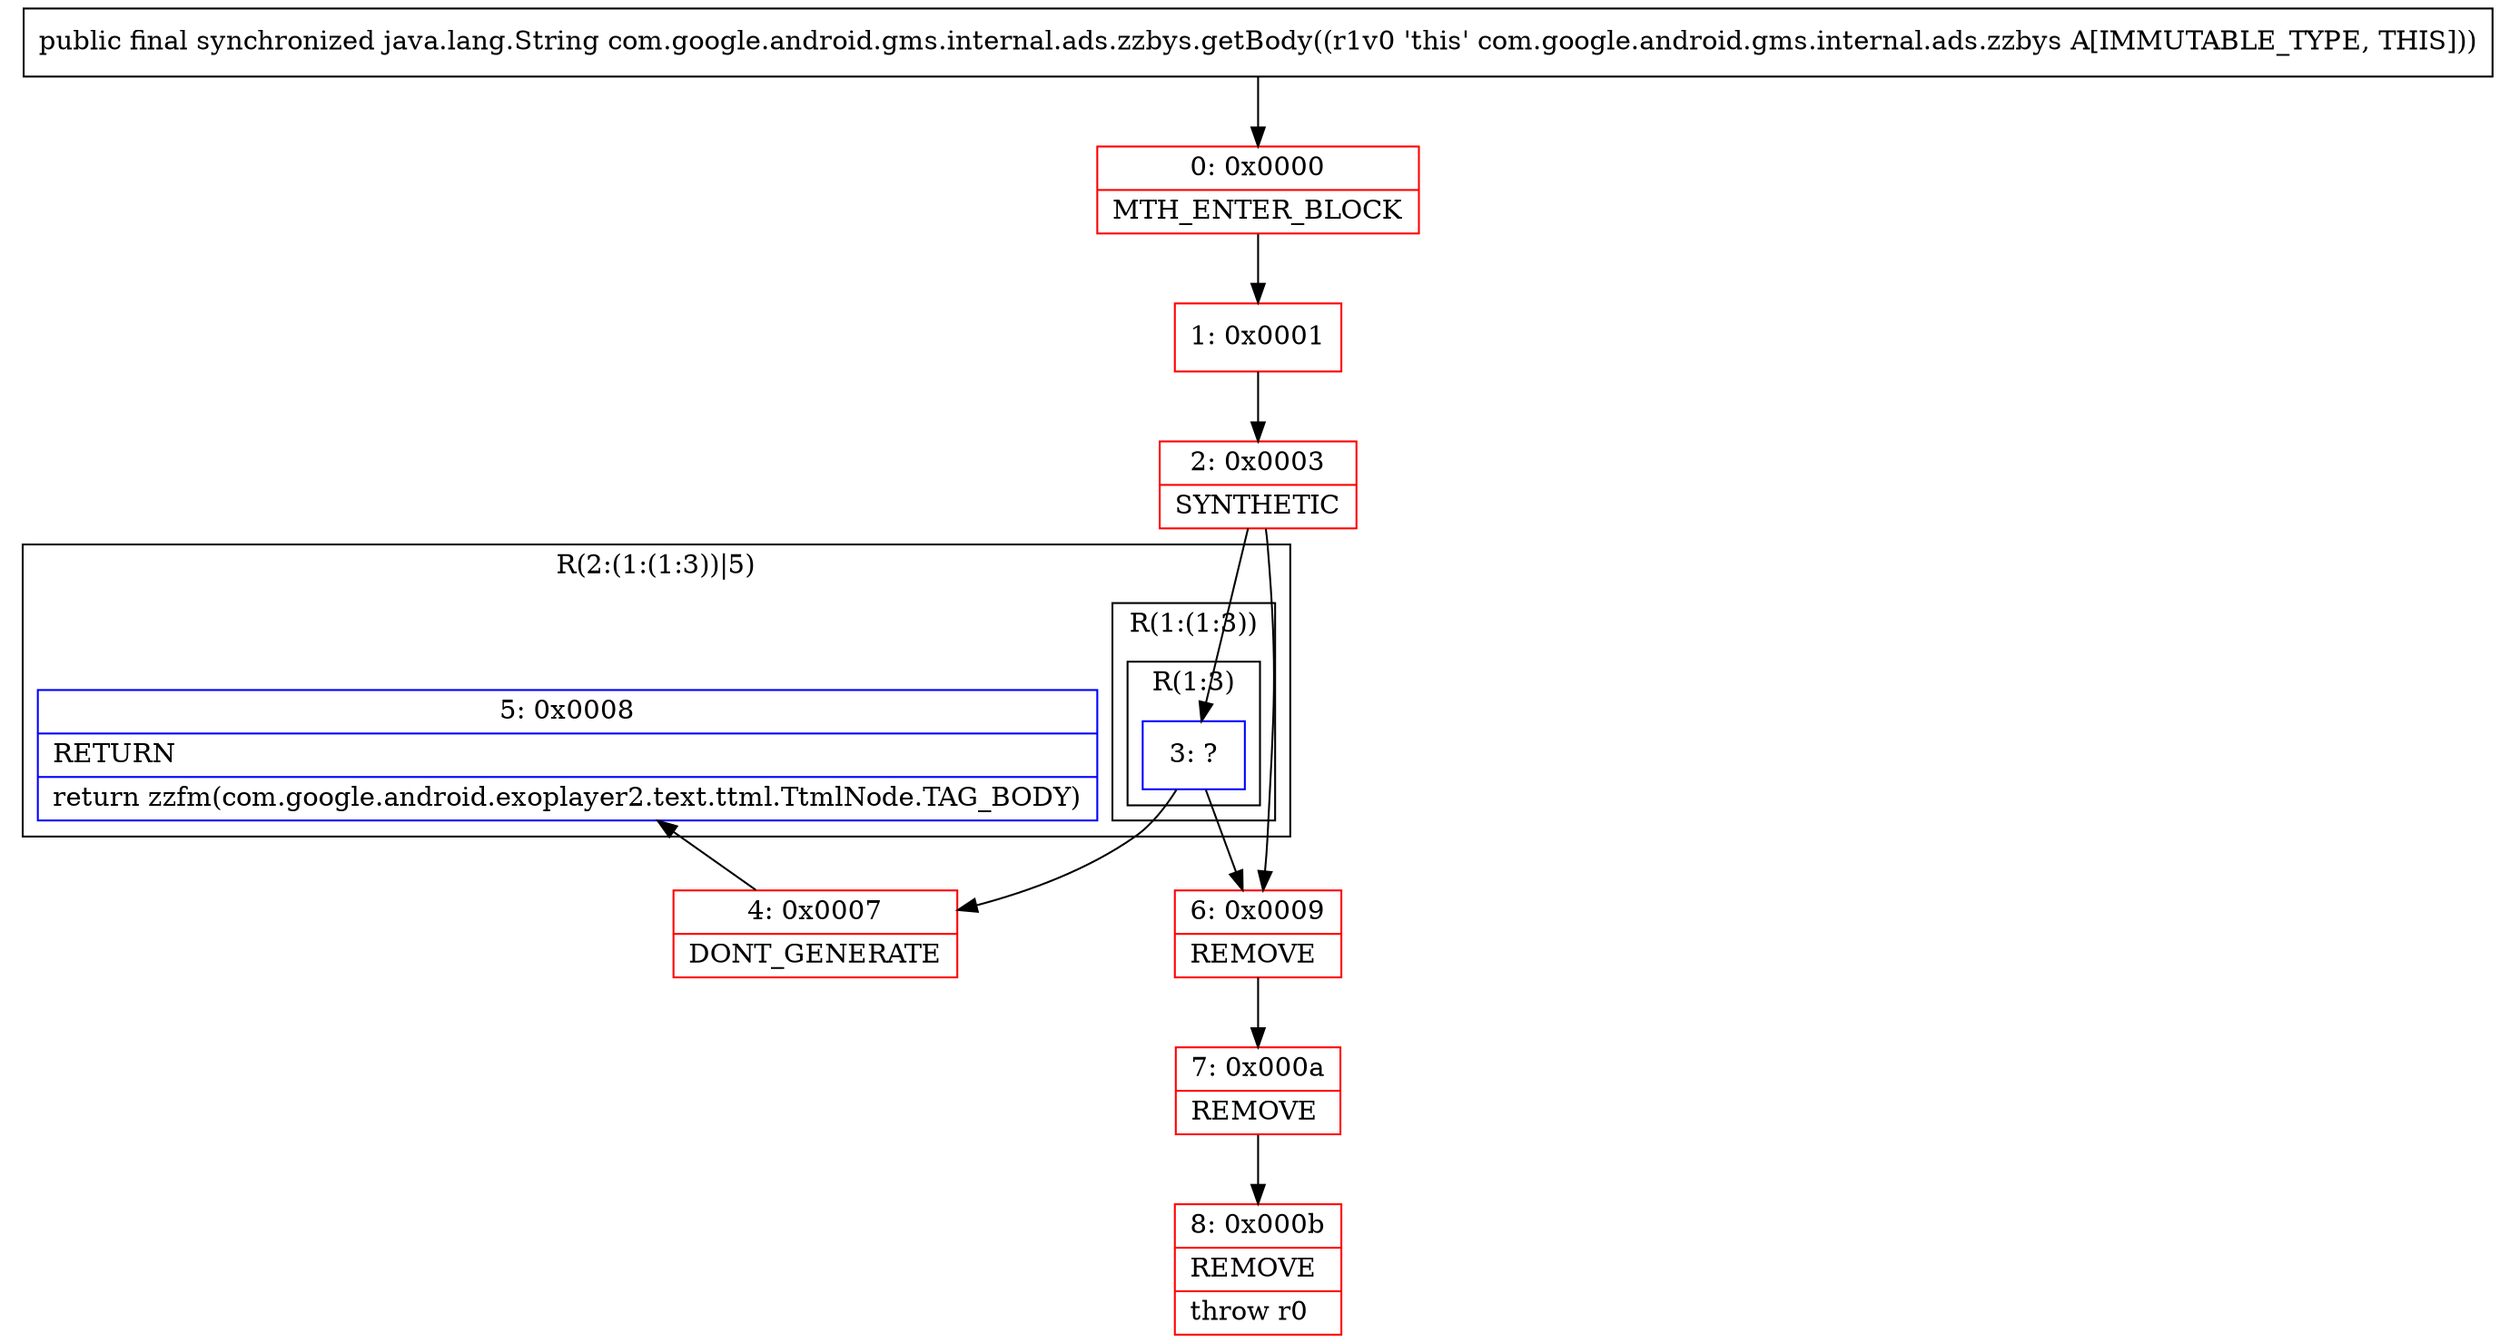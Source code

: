 digraph "CFG forcom.google.android.gms.internal.ads.zzbys.getBody()Ljava\/lang\/String;" {
subgraph cluster_Region_258131463 {
label = "R(2:(1:(1:3))|5)";
node [shape=record,color=blue];
subgraph cluster_Region_1352592790 {
label = "R(1:(1:3))";
node [shape=record,color=blue];
subgraph cluster_Region_768563277 {
label = "R(1:3)";
node [shape=record,color=blue];
Node_3 [shape=record,label="{3\:\ ?}"];
}
}
Node_5 [shape=record,label="{5\:\ 0x0008|RETURN\l|return zzfm(com.google.android.exoplayer2.text.ttml.TtmlNode.TAG_BODY)\l}"];
}
Node_0 [shape=record,color=red,label="{0\:\ 0x0000|MTH_ENTER_BLOCK\l}"];
Node_1 [shape=record,color=red,label="{1\:\ 0x0001}"];
Node_2 [shape=record,color=red,label="{2\:\ 0x0003|SYNTHETIC\l}"];
Node_4 [shape=record,color=red,label="{4\:\ 0x0007|DONT_GENERATE\l}"];
Node_6 [shape=record,color=red,label="{6\:\ 0x0009|REMOVE\l}"];
Node_7 [shape=record,color=red,label="{7\:\ 0x000a|REMOVE\l}"];
Node_8 [shape=record,color=red,label="{8\:\ 0x000b|REMOVE\l|throw r0\l}"];
MethodNode[shape=record,label="{public final synchronized java.lang.String com.google.android.gms.internal.ads.zzbys.getBody((r1v0 'this' com.google.android.gms.internal.ads.zzbys A[IMMUTABLE_TYPE, THIS])) }"];
MethodNode -> Node_0;
Node_3 -> Node_6;
Node_3 -> Node_4;
Node_0 -> Node_1;
Node_1 -> Node_2;
Node_2 -> Node_3;
Node_2 -> Node_6;
Node_4 -> Node_5;
Node_6 -> Node_7;
Node_7 -> Node_8;
}

